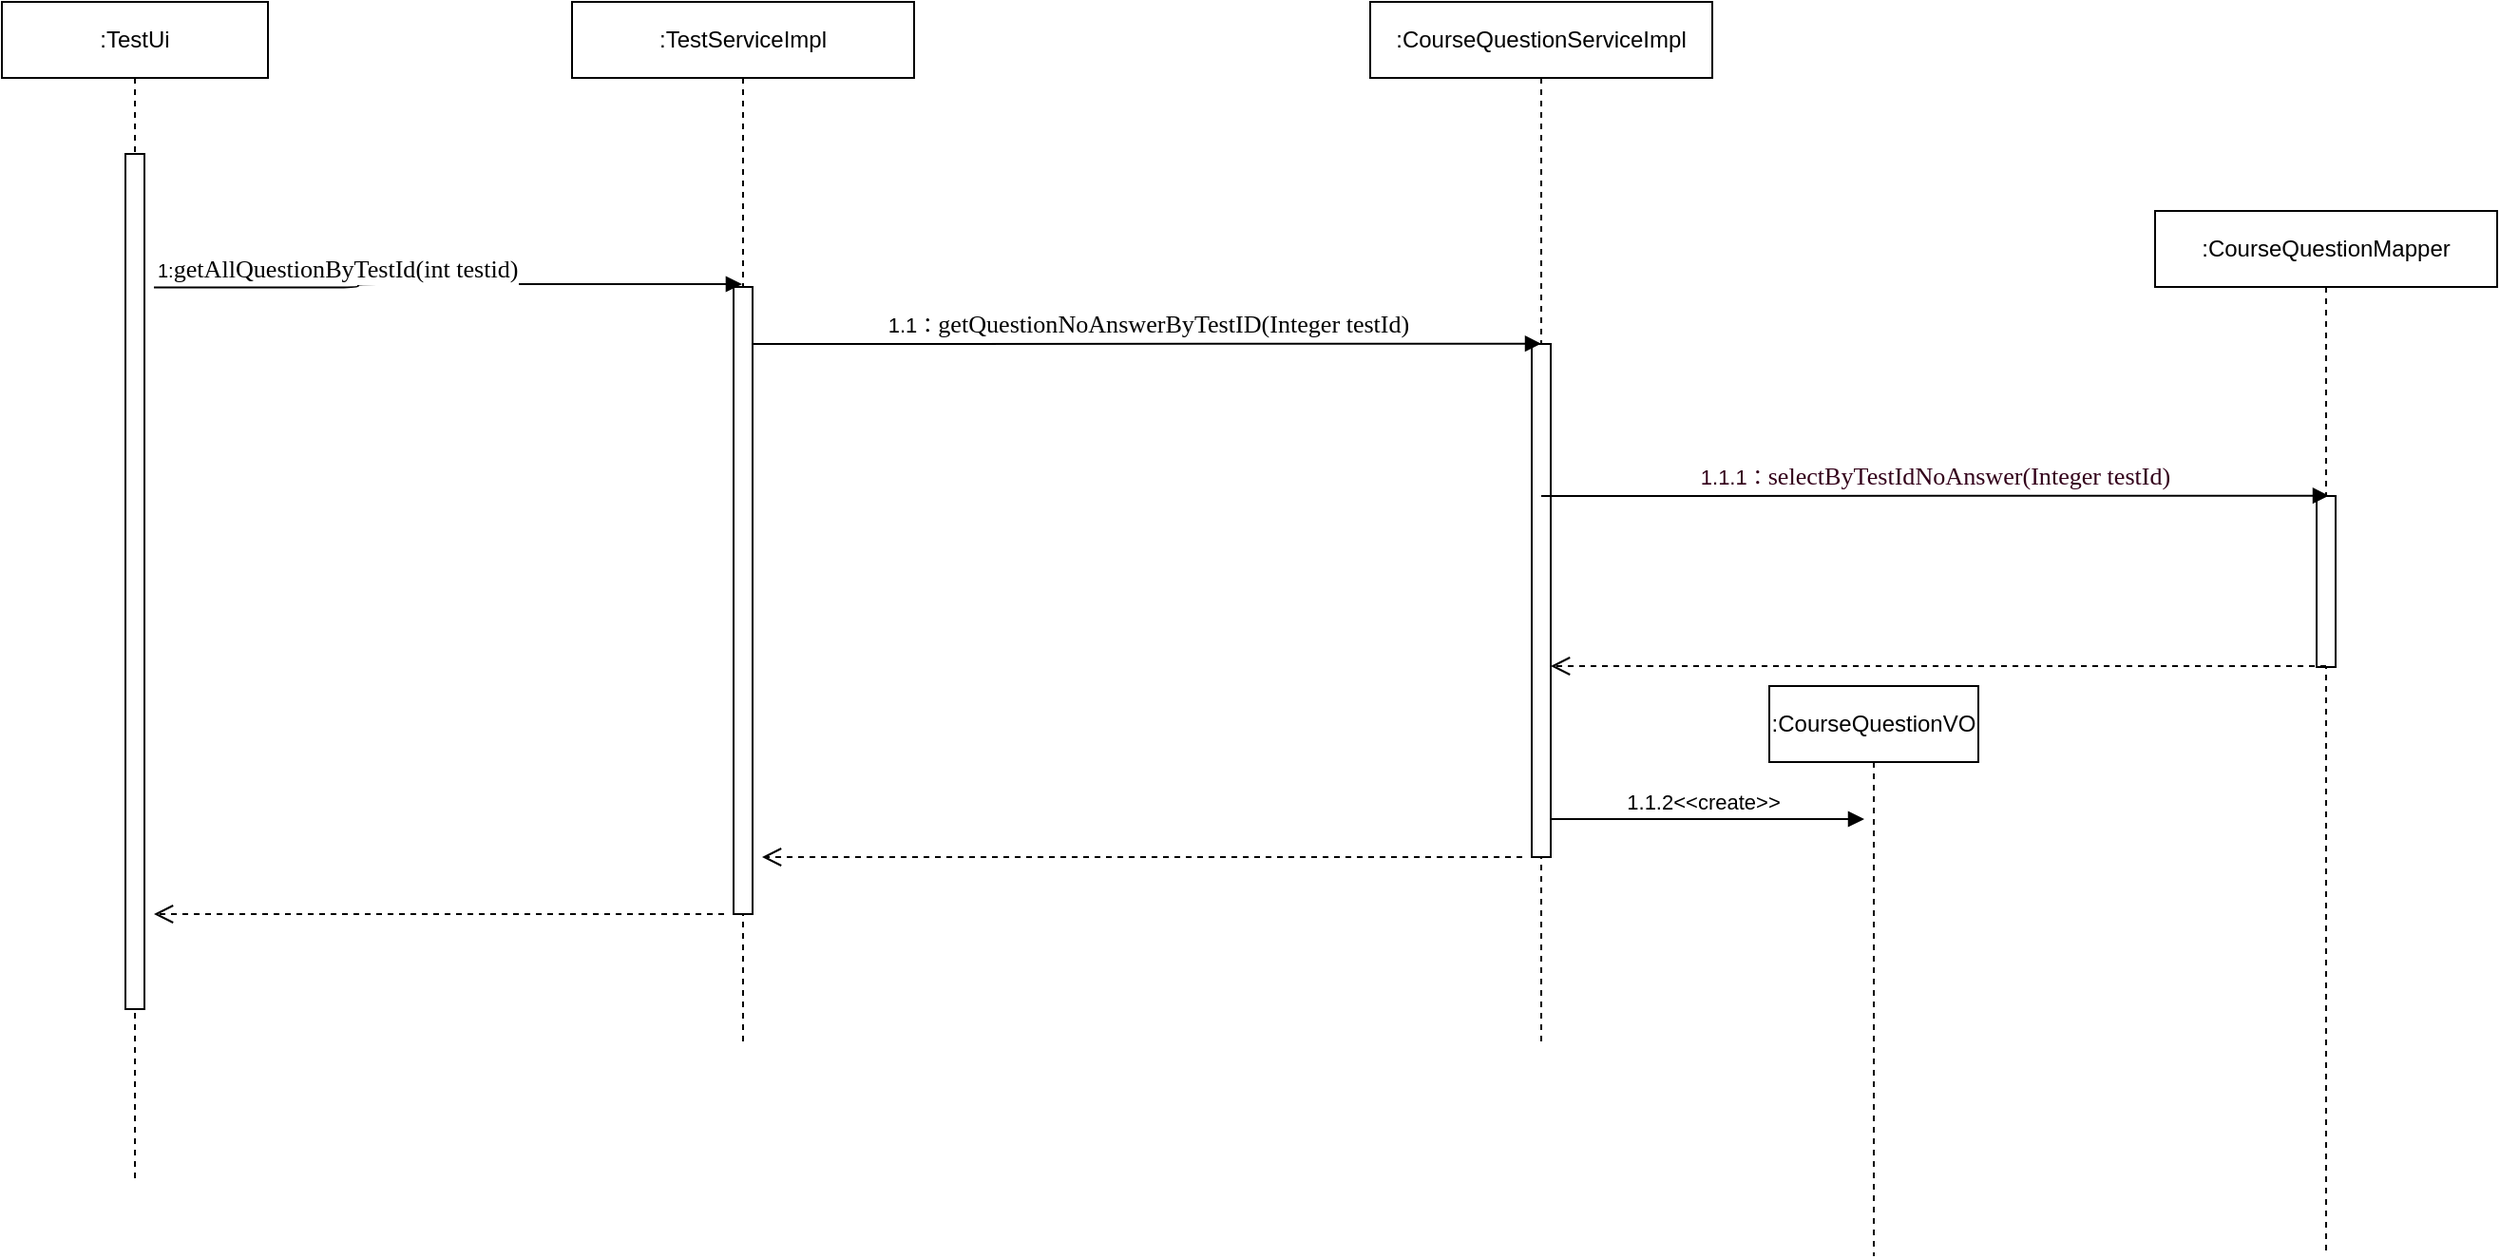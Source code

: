 <mxfile version="12.2.4" pages="1"><diagram id="_qLsJs70EegZ6C4hjG3Y" name="Page-1"><mxGraphModel dx="1837" dy="614" grid="1" gridSize="10" guides="1" tooltips="1" connect="1" arrows="1" fold="1" page="1" pageScale="1" pageWidth="827" pageHeight="1169" math="0" shadow="0"><root><mxCell id="0"/><mxCell id="1" parent="0"/><mxCell id="36" value=":CourseQuestionServiceImpl" style="shape=umlLifeline;perimeter=lifelinePerimeter;whiteSpace=wrap;html=1;container=1;collapsible=0;recursiveResize=0;outlineConnect=0;" parent="1" vertex="1"><mxGeometry y="60" width="180" height="550" as="geometry"/></mxCell><mxCell id="43" value="1.1.2&amp;lt;&amp;lt;create&amp;gt;&amp;gt;" style="html=1;verticalAlign=bottom;endArrow=block;" parent="36" edge="1"><mxGeometry width="80" relative="1" as="geometry"><mxPoint x="90" y="430" as="sourcePoint"/><mxPoint x="260" y="430" as="targetPoint"/></mxGeometry></mxCell><mxCell id="45" value="" style="html=1;points=[];perimeter=orthogonalPerimeter;" parent="36" vertex="1"><mxGeometry x="85" y="180" width="10" height="270" as="geometry"/></mxCell><mxCell id="2" value=":TestUi" style="shape=umlLifeline;perimeter=lifelinePerimeter;whiteSpace=wrap;html=1;container=1;collapsible=0;recursiveResize=0;outlineConnect=0;" parent="1" vertex="1"><mxGeometry x="-720" y="60" width="140" height="620" as="geometry"/></mxCell><mxCell id="23" value="" style="html=1;points=[];perimeter=orthogonalPerimeter;" parent="2" vertex="1"><mxGeometry x="65" y="80" width="10" height="450" as="geometry"/></mxCell><mxCell id="35" value="" style="html=1;verticalAlign=bottom;endArrow=open;dashed=1;endSize=8;" parent="2" edge="1"><mxGeometry relative="1" as="geometry"><mxPoint x="380" y="480" as="sourcePoint"/><mxPoint x="80" y="480" as="targetPoint"/></mxGeometry></mxCell><mxCell id="3" value=":TestServiceImpl" style="shape=umlLifeline;perimeter=lifelinePerimeter;whiteSpace=wrap;html=1;container=1;collapsible=0;recursiveResize=0;outlineConnect=0;" parent="1" vertex="1"><mxGeometry x="-420" y="60" width="180" height="550" as="geometry"/></mxCell><mxCell id="24" value="" style="html=1;points=[];perimeter=orthogonalPerimeter;" parent="3" vertex="1"><mxGeometry x="85" y="150" width="10" height="330" as="geometry"/></mxCell><mxCell id="41" value="1.1：&lt;span style=&quot;font-family: &amp;#34;consolas&amp;#34; ; font-size: 9.8pt&quot;&gt;getQuestionNoAnswerByTestID&lt;/span&gt;&lt;span style=&quot;font-family: &amp;#34;consolas&amp;#34; ; font-size: 9.8pt&quot;&gt;(Integer testId)&lt;/span&gt;" style="html=1;verticalAlign=bottom;endArrow=block;entryX=0.5;entryY=0.327;entryDx=0;entryDy=0;entryPerimeter=0;" parent="3" target="36" edge="1"><mxGeometry width="80" relative="1" as="geometry"><mxPoint x="95.5" y="180" as="sourcePoint"/><mxPoint x="175.5" y="180" as="targetPoint"/></mxGeometry></mxCell><mxCell id="47" value="" style="html=1;verticalAlign=bottom;endArrow=open;dashed=1;endSize=8;" parent="3" edge="1"><mxGeometry relative="1" as="geometry"><mxPoint x="500" y="450" as="sourcePoint"/><mxPoint x="100" y="450" as="targetPoint"/></mxGeometry></mxCell><mxCell id="11" value="Text" style="text;html=1;resizable=0;points=[];autosize=1;align=left;verticalAlign=top;spacingTop=-4;fontColor=#FFFFFF;" parent="1" vertex="1"><mxGeometry x="-519" y="240" width="40" height="10" as="geometry"/></mxCell><mxCell id="7" value="" style="endArrow=block;endFill=1;html=1;edgeStyle=orthogonalEdgeStyle;align=left;verticalAlign=top;entryX=0.497;entryY=0.27;entryDx=0;entryDy=0;entryPerimeter=0;exitX=1.498;exitY=0.156;exitDx=0;exitDy=0;exitPerimeter=0;" parent="1" source="23" target="3" edge="1"><mxGeometry x="-1" relative="1" as="geometry"><mxPoint x="-650" y="190" as="sourcePoint"/><mxPoint x="-370" y="150" as="targetPoint"/><Array as="points"/></mxGeometry></mxCell><mxCell id="8" value="&lt;font color=&quot;#000000&quot;&gt;1:&lt;span style=&quot;font-family: &amp;#34;consolas&amp;#34; ; font-size: 9.8pt&quot;&gt;getAllQuestionByTestId&lt;/span&gt;&lt;span style=&quot;font-family: &amp;#34;consolas&amp;#34; ; font-size: 9.8pt&quot;&gt;(int testid&lt;/span&gt;&lt;span style=&quot;font-family: &amp;#34;consolas&amp;#34; ; font-size: 9.8pt&quot;&gt;)&lt;/span&gt;&lt;/font&gt;" style="resizable=0;html=1;align=left;verticalAlign=bottom;labelBackgroundColor=#ffffff;fontSize=10;fontColor=#FFFFFF;" parent="7" connectable="0" vertex="1"><mxGeometry x="-1" relative="1" as="geometry"/></mxCell><mxCell id="40" value=":CourseQuestionMapper" style="shape=umlLifeline;perimeter=lifelinePerimeter;whiteSpace=wrap;html=1;container=1;collapsible=0;recursiveResize=0;outlineConnect=0;" parent="1" vertex="1"><mxGeometry x="413" y="170" width="180" height="550" as="geometry"/></mxCell><mxCell id="46" value="" style="html=1;points=[];perimeter=orthogonalPerimeter;" parent="40" vertex="1"><mxGeometry x="85" y="150" width="10" height="90" as="geometry"/></mxCell><mxCell id="42" value="&lt;font color=&quot;#33001a&quot;&gt;1.1.1：&lt;span style=&quot;font-family: &amp;#34;consolas&amp;#34; ; font-size: 9.8pt&quot;&gt;selectByTestIdNoAnswer(Integer testId)&lt;/span&gt;&lt;/font&gt;" style="html=1;verticalAlign=bottom;endArrow=block;entryX=0.5;entryY=0.327;entryDx=0;entryDy=0;entryPerimeter=0;" parent="1" edge="1"><mxGeometry width="80" relative="1" as="geometry"><mxPoint x="90" y="320" as="sourcePoint"/><mxPoint x="504.5" y="319.85" as="targetPoint"/></mxGeometry></mxCell><mxCell id="44" value=":CourseQuestionVO" style="shape=umlLifeline;perimeter=lifelinePerimeter;whiteSpace=wrap;html=1;container=1;collapsible=0;recursiveResize=0;outlineConnect=0;" parent="1" vertex="1"><mxGeometry x="210" y="420" width="110" height="300" as="geometry"/></mxCell><mxCell id="48" value="" style="html=1;verticalAlign=bottom;endArrow=open;dashed=1;endSize=8;" parent="1" target="45" edge="1"><mxGeometry relative="1" as="geometry"><mxPoint x="503.0" y="409.5" as="sourcePoint"/><mxPoint x="103" y="409.5" as="targetPoint"/></mxGeometry></mxCell></root></mxGraphModel></diagram></mxfile>